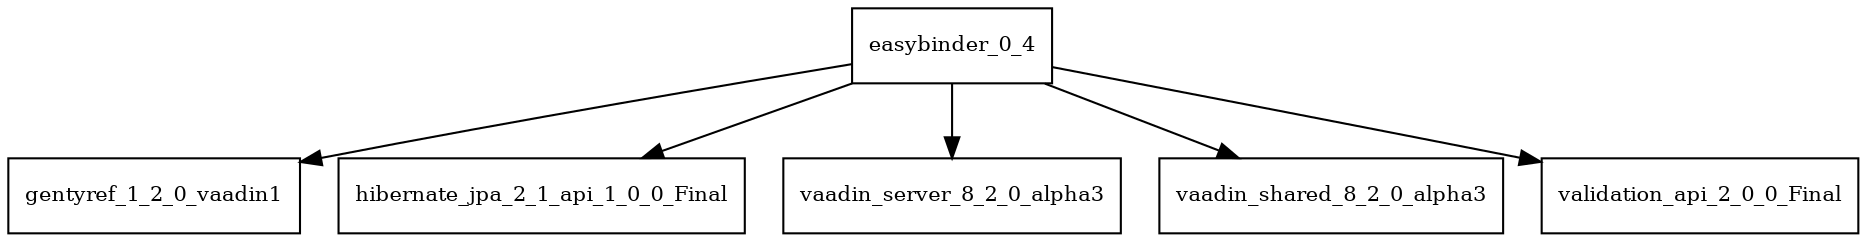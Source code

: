 digraph easybinder_0_4_dependencies {
  node [shape = box, fontsize=10.0];
  easybinder_0_4 -> gentyref_1_2_0_vaadin1;
  easybinder_0_4 -> hibernate_jpa_2_1_api_1_0_0_Final;
  easybinder_0_4 -> vaadin_server_8_2_0_alpha3;
  easybinder_0_4 -> vaadin_shared_8_2_0_alpha3;
  easybinder_0_4 -> validation_api_2_0_0_Final;
}
